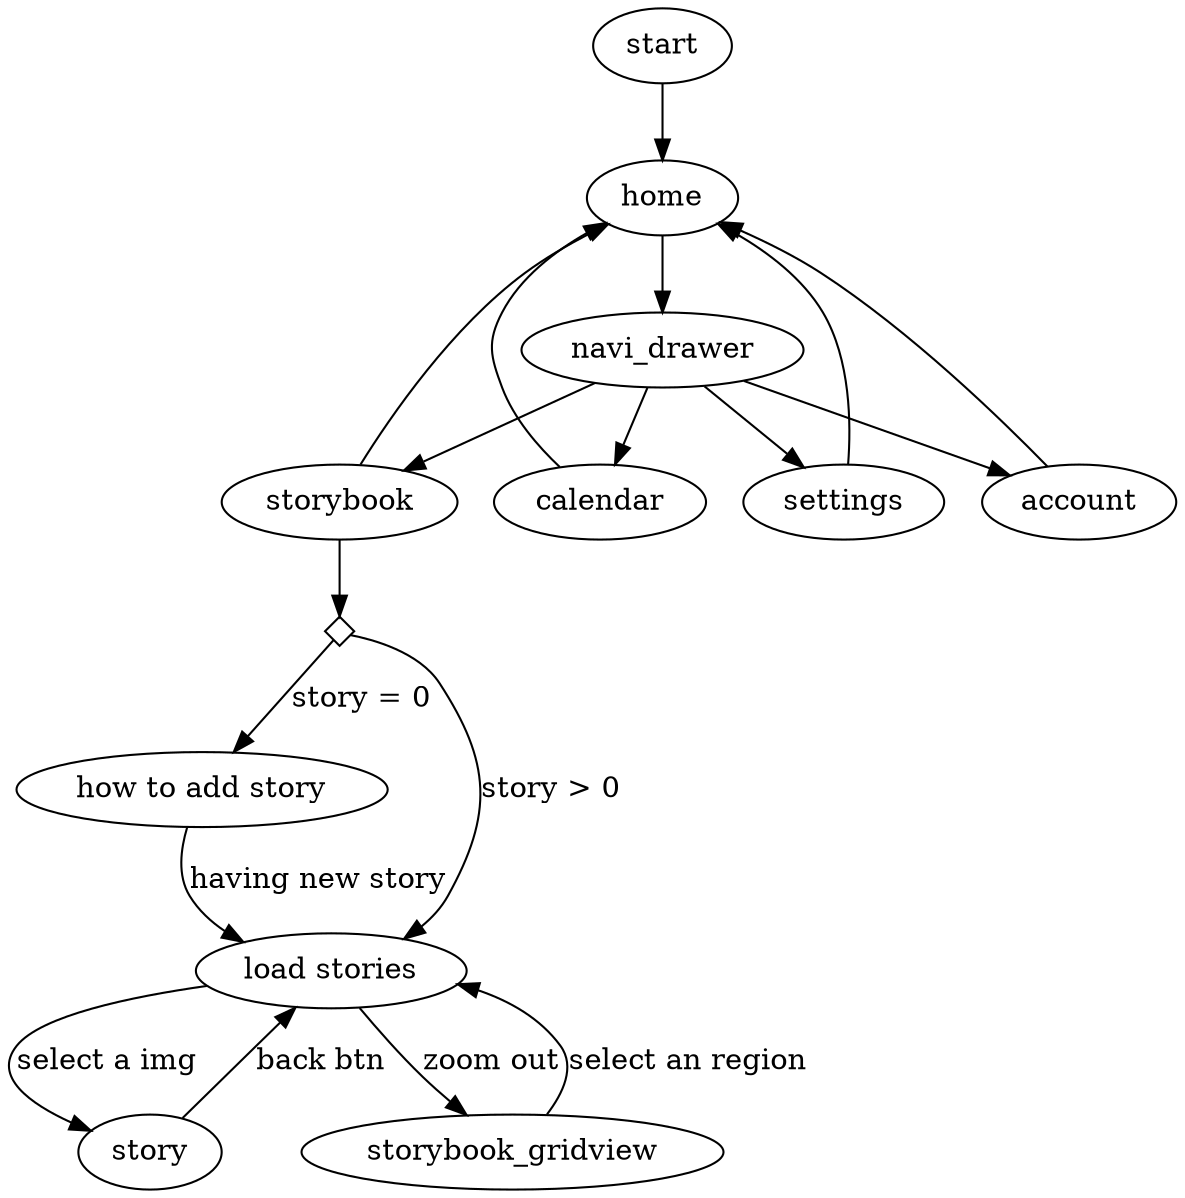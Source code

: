 digraph G {

  /* list up the nodes */
  start;
  home;
  navi_drawer;

  /* story book and friends */
  storybook;
  story;
  "how to add story";
  "load stories";
  storybook_gridview;

  /* calendar */
  calendar;

  /* settings */
  settings;

  /* account */
  account;

  /* ranking */
  { rank = same; storybook; settings; calendar; account}

  /* conditional node */
  check_num_story [shape = diamond, label = "", height = 0.2, width = 0.2];

  /* -------------flow------------- */
  start -> home -> navi_drawer

  /* story book */
  navi_drawer-> storybook;
  storybook -> home;

  storybook -> check_num_story;
  check_num_story -> "load stories" [label="story > 0"];
  check_num_story -> "how to add story" [label = "story = 0"];
  "how to add story" -> "load stories" [label = "having new story"]

  "load stories" -> storybook_gridview [label = "zoom out"];
  storybook_gridview -> "load stories" [label = "select an region"];

  "load stories" -> story [label = "select a img"];
  story -> "load stories" [label = "back btn"]

  /* calendar */
  navi_drawer -> calendar;
  calendar -> home;

  /* settings */
  navi_drawer -> settings;
  settings -> home;

  /* account */
  navi_drawer -> account;
  account -> home;
}
